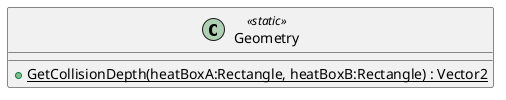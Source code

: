 @startuml
class Geometry <<static>> {
    + {static} GetCollisionDepth(heatBoxA:Rectangle, heatBoxB:Rectangle) : Vector2
}
@enduml
